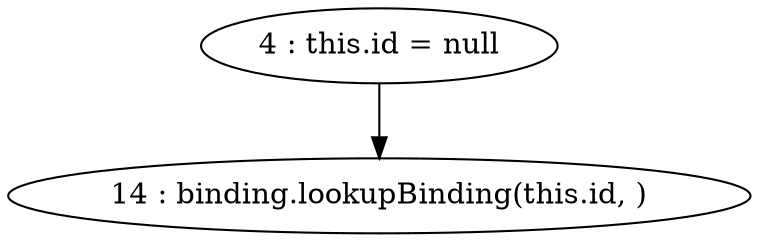 digraph G {
"4 : this.id = null"
"4 : this.id = null" -> "14 : binding.lookupBinding(this.id, )"
"14 : binding.lookupBinding(this.id, )"
}